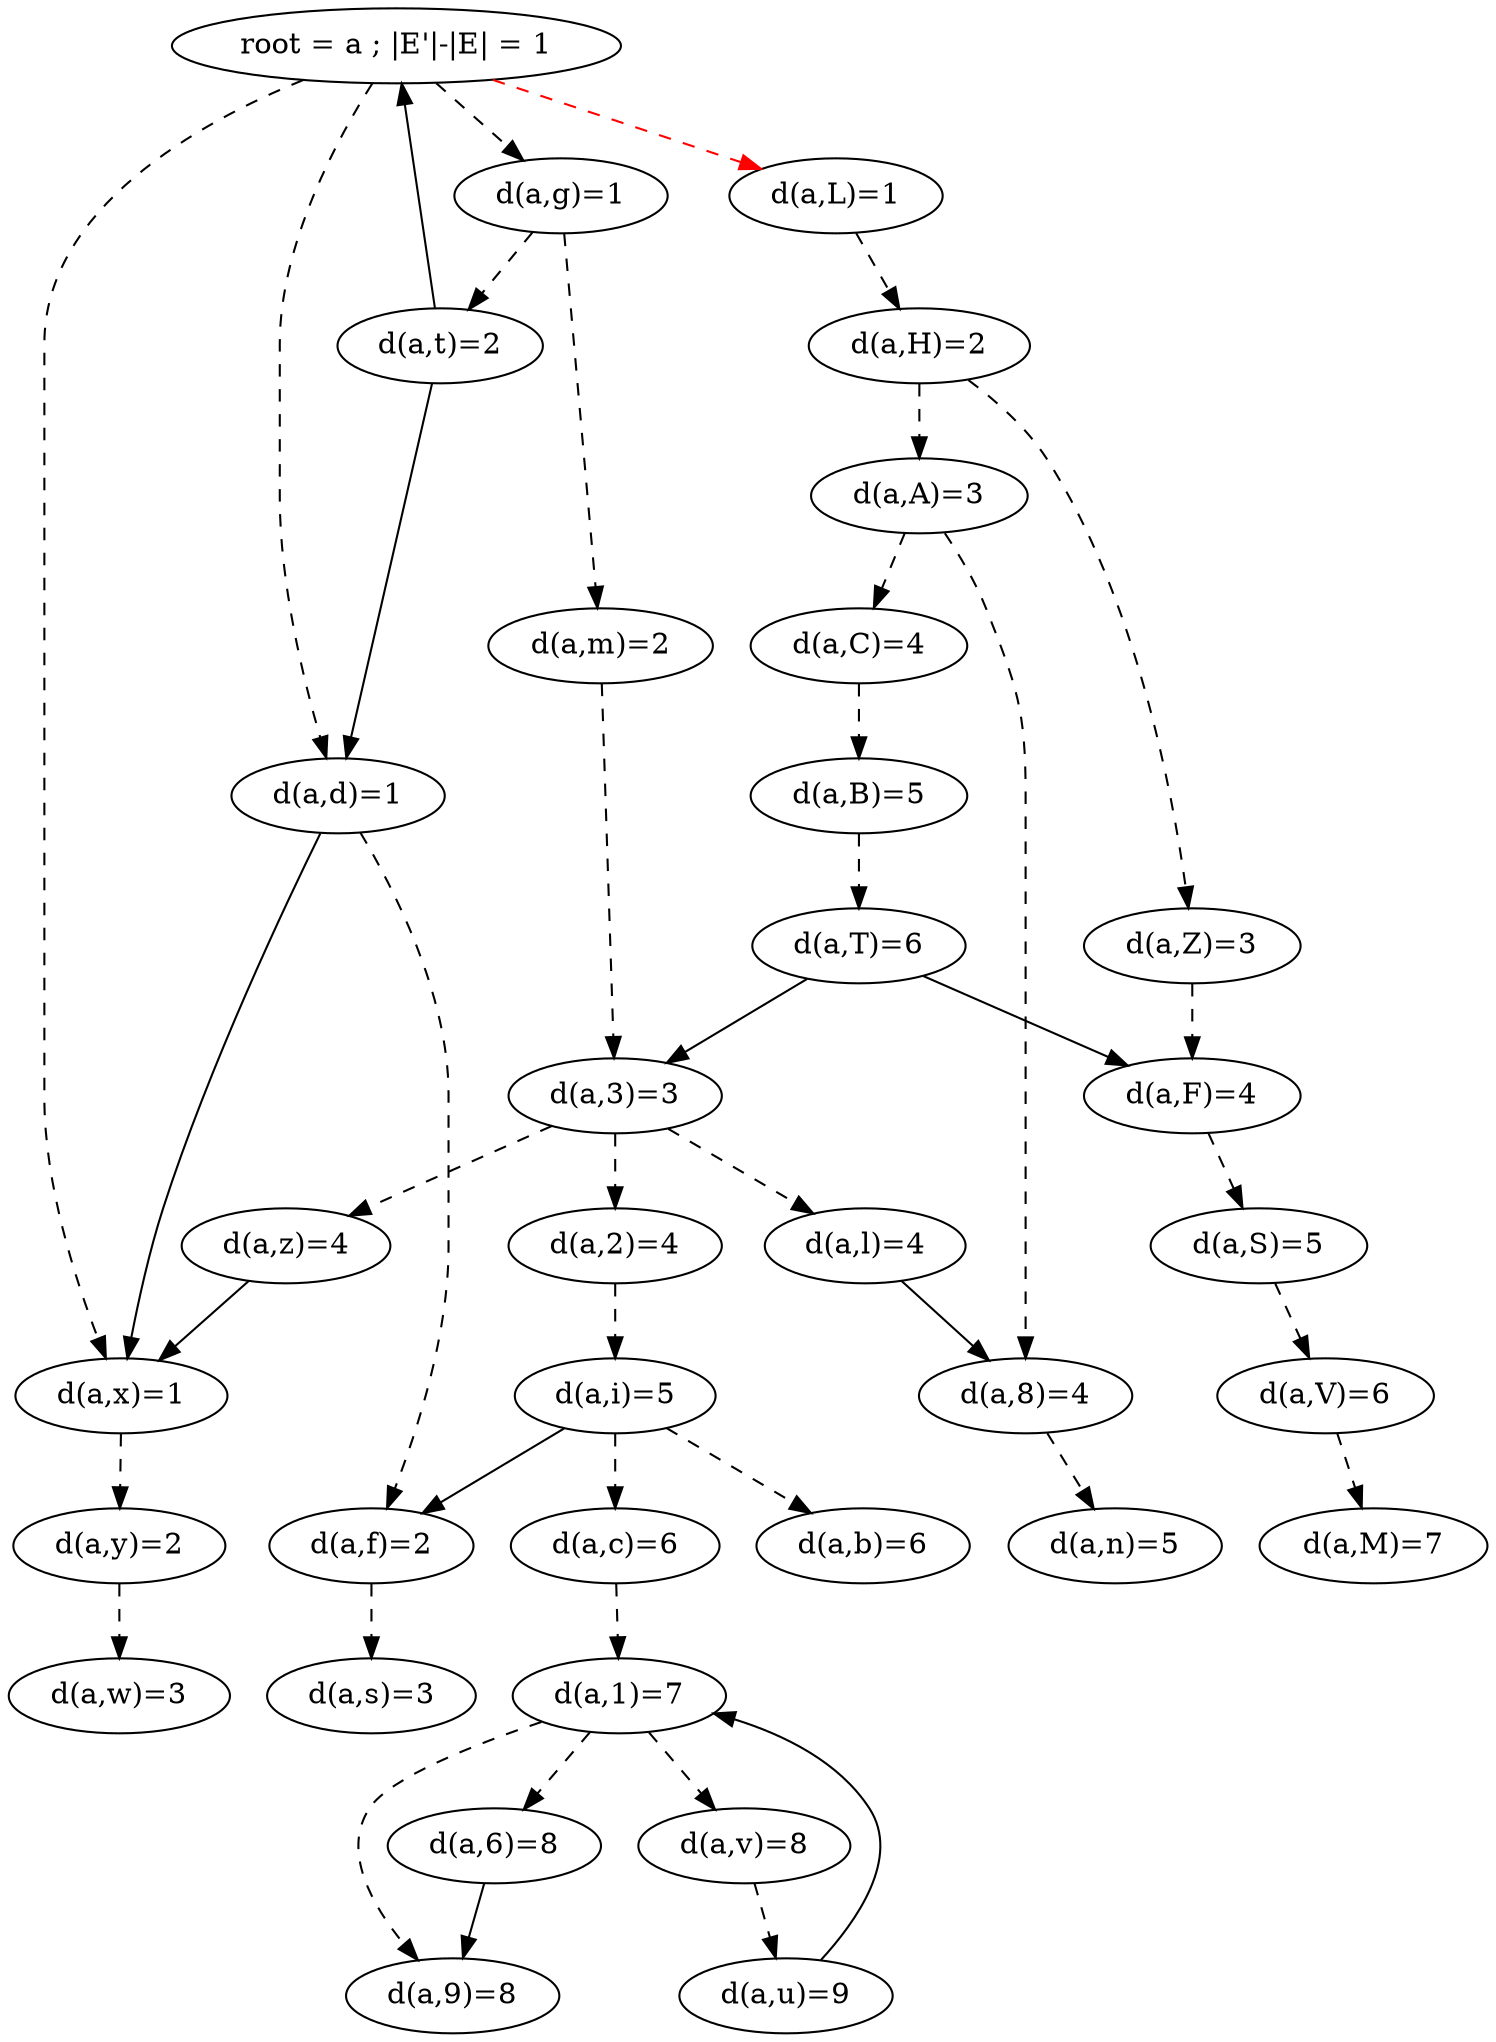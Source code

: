 digraph grafo_output { a [label="root = a ; |E'|-|E| = 1"];
a->x [style=dashed];
x [label="d(a,x)=1"]; 
a->d [style=dashed];
d [label="d(a,d)=1"]; 
a->g [style=dashed];
g [label="d(a,g)=1"]; 
a->L [style=dashed, color=red];
L [label="d(a,L)=1"]; 
x->y [style=dashed];
y [label="d(a,y)=2"]; 
d->f [style=dashed];
f [label="d(a,f)=2"]; 
d->x;
g->m [style=dashed];
m [label="d(a,m)=2"]; 
g->t [style=dashed];
t [label="d(a,t)=2"]; 
L->H [style=dashed];
H [label="d(a,H)=2"]; 
y->w [style=dashed];
w [label="d(a,w)=3"]; 
f->s [style=dashed];
s [label="d(a,s)=3"]; 
m->3 [style=dashed];
3 [label="d(a,3)=3"]; 
t->d;
t->a;
H->Z [style=dashed];
Z [label="d(a,Z)=3"]; 
H->A [style=dashed];
A [label="d(a,A)=3"]; 
3->l [style=dashed];
l [label="d(a,l)=4"]; 
3->2 [style=dashed];
2 [label="d(a,2)=4"]; 
3->z [style=dashed];
z [label="d(a,z)=4"]; 
Z->F [style=dashed];
F [label="d(a,F)=4"]; 
A->C [style=dashed];
C [label="d(a,C)=4"]; 
A->8 [style=dashed];
8 [label="d(a,8)=4"]; 
l->8;
2->i [style=dashed];
i [label="d(a,i)=5"]; 
z->x;
F->S [style=dashed];
S [label="d(a,S)=5"]; 
C->B [style=dashed];
B [label="d(a,B)=5"]; 
8->n [style=dashed];
n [label="d(a,n)=5"]; 
i->f;
i->c [style=dashed];
c [label="d(a,c)=6"]; 
i->b [style=dashed];
b [label="d(a,b)=6"]; 
S->V [style=dashed];
V [label="d(a,V)=6"]; 
B->T [style=dashed];
T [label="d(a,T)=6"]; 
c->1 [style=dashed];
1 [label="d(a,1)=7"]; 
V->M [style=dashed];
M [label="d(a,M)=7"]; 
T->F;
T->3;
1->6 [style=dashed];
6 [label="d(a,6)=8"]; 
1->9 [style=dashed];
9 [label="d(a,9)=8"]; 
1->v [style=dashed];
v [label="d(a,v)=8"]; 
6->9;
v->u [style=dashed];
u [label="d(a,u)=9"]; 
u->1;
 }
